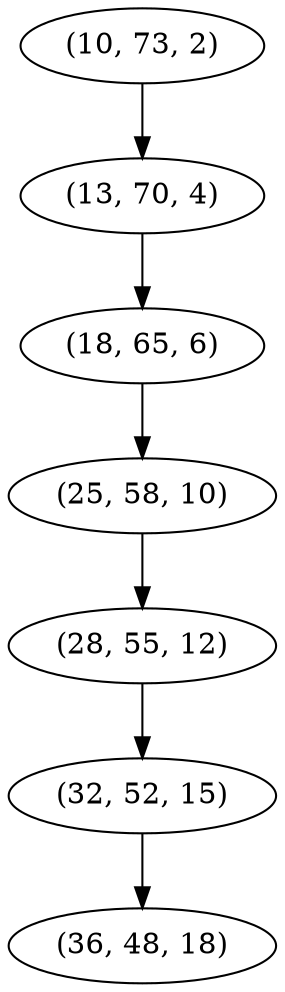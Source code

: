 digraph tree {
    "(10, 73, 2)";
    "(13, 70, 4)";
    "(18, 65, 6)";
    "(25, 58, 10)";
    "(28, 55, 12)";
    "(32, 52, 15)";
    "(36, 48, 18)";
    "(10, 73, 2)" -> "(13, 70, 4)";
    "(13, 70, 4)" -> "(18, 65, 6)";
    "(18, 65, 6)" -> "(25, 58, 10)";
    "(25, 58, 10)" -> "(28, 55, 12)";
    "(28, 55, 12)" -> "(32, 52, 15)";
    "(32, 52, 15)" -> "(36, 48, 18)";
}
